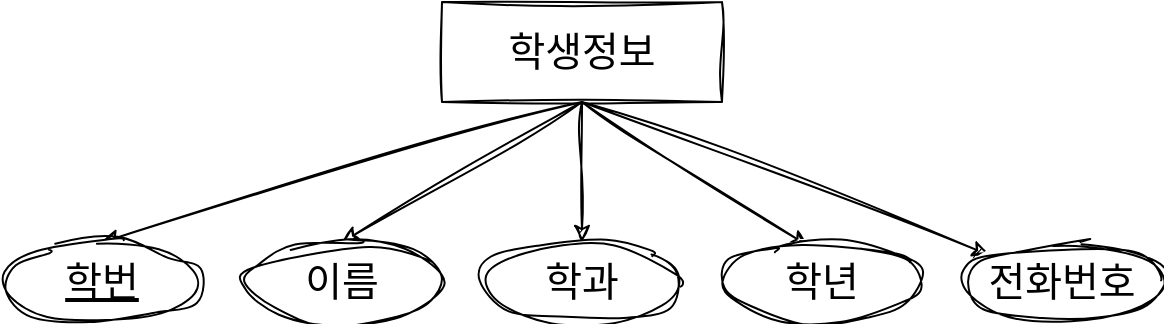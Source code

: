 <mxfile version="21.3.2" type="device">
  <diagram name="페이지-1" id="Qcyz2eNMx0Dtnq0dRxMU">
    <mxGraphModel dx="1434" dy="699" grid="1" gridSize="10" guides="1" tooltips="1" connect="1" arrows="1" fold="1" page="1" pageScale="1" pageWidth="4681" pageHeight="3300" math="0" shadow="0">
      <root>
        <mxCell id="0" />
        <mxCell id="1" parent="0" />
        <mxCell id="5CWoo_DAxz7G8fUEGESb-7" style="sketch=1;hachureGap=4;jiggle=2;curveFitting=1;orthogonalLoop=1;jettySize=auto;html=1;entryX=0.5;entryY=0;entryDx=0;entryDy=0;fontFamily=Architects Daughter;fontSource=https%3A%2F%2Ffonts.googleapis.com%2Fcss%3Ffamily%3DArchitects%2BDaughter;fontSize=16;exitX=0.5;exitY=1;exitDx=0;exitDy=0;rounded=0;" edge="1" parent="1" source="5CWoo_DAxz7G8fUEGESb-1" target="5CWoo_DAxz7G8fUEGESb-2">
          <mxGeometry relative="1" as="geometry" />
        </mxCell>
        <mxCell id="5CWoo_DAxz7G8fUEGESb-8" style="sketch=1;hachureGap=4;jiggle=2;curveFitting=1;orthogonalLoop=1;jettySize=auto;html=1;entryX=0.5;entryY=0;entryDx=0;entryDy=0;fontFamily=Architects Daughter;fontSource=https%3A%2F%2Ffonts.googleapis.com%2Fcss%3Ffamily%3DArchitects%2BDaughter;fontSize=16;rounded=0;exitX=0.5;exitY=1;exitDx=0;exitDy=0;" edge="1" parent="1" source="5CWoo_DAxz7G8fUEGESb-1" target="5CWoo_DAxz7G8fUEGESb-3">
          <mxGeometry relative="1" as="geometry" />
        </mxCell>
        <mxCell id="5CWoo_DAxz7G8fUEGESb-9" style="sketch=1;hachureGap=4;jiggle=2;curveFitting=1;orthogonalLoop=1;jettySize=auto;html=1;entryX=0.5;entryY=0;entryDx=0;entryDy=0;fontFamily=Architects Daughter;fontSource=https%3A%2F%2Ffonts.googleapis.com%2Fcss%3Ffamily%3DArchitects%2BDaughter;fontSize=16;rounded=0;" edge="1" parent="1" source="5CWoo_DAxz7G8fUEGESb-1" target="5CWoo_DAxz7G8fUEGESb-4">
          <mxGeometry relative="1" as="geometry" />
        </mxCell>
        <mxCell id="5CWoo_DAxz7G8fUEGESb-10" style="sketch=1;hachureGap=4;jiggle=2;curveFitting=1;orthogonalLoop=1;jettySize=auto;html=1;entryX=0.43;entryY=0.05;entryDx=0;entryDy=0;entryPerimeter=0;fontFamily=Architects Daughter;fontSource=https%3A%2F%2Ffonts.googleapis.com%2Fcss%3Ffamily%3DArchitects%2BDaughter;fontSize=16;rounded=0;exitX=0.5;exitY=1;exitDx=0;exitDy=0;" edge="1" parent="1" source="5CWoo_DAxz7G8fUEGESb-1" target="5CWoo_DAxz7G8fUEGESb-5">
          <mxGeometry relative="1" as="geometry" />
        </mxCell>
        <mxCell id="5CWoo_DAxz7G8fUEGESb-11" style="sketch=1;hachureGap=4;jiggle=2;curveFitting=1;orthogonalLoop=1;jettySize=auto;html=1;fontFamily=Architects Daughter;fontSource=https%3A%2F%2Ffonts.googleapis.com%2Fcss%3Ffamily%3DArchitects%2BDaughter;fontSize=16;exitX=0.5;exitY=1;exitDx=0;exitDy=0;rounded=0;" edge="1" parent="1" source="5CWoo_DAxz7G8fUEGESb-1" target="5CWoo_DAxz7G8fUEGESb-6">
          <mxGeometry relative="1" as="geometry" />
        </mxCell>
        <mxCell id="5CWoo_DAxz7G8fUEGESb-1" value="학생정보" style="whiteSpace=wrap;html=1;align=center;sketch=1;hachureGap=4;jiggle=2;curveFitting=1;fontFamily=Architects Daughter;fontSource=https%3A%2F%2Ffonts.googleapis.com%2Fcss%3Ffamily%3DArchitects%2BDaughter;fontSize=20;" vertex="1" parent="1">
          <mxGeometry x="550" y="160" width="140" height="50" as="geometry" />
        </mxCell>
        <mxCell id="5CWoo_DAxz7G8fUEGESb-2" value="학번" style="ellipse;whiteSpace=wrap;html=1;align=center;fontStyle=4;sketch=1;hachureGap=4;jiggle=2;curveFitting=1;fontFamily=Architects Daughter;fontSource=https%3A%2F%2Ffonts.googleapis.com%2Fcss%3Ffamily%3DArchitects%2BDaughter;fontSize=20;" vertex="1" parent="1">
          <mxGeometry x="330" y="280" width="100" height="40" as="geometry" />
        </mxCell>
        <mxCell id="5CWoo_DAxz7G8fUEGESb-3" value="이름" style="ellipse;whiteSpace=wrap;html=1;align=center;sketch=1;hachureGap=4;jiggle=2;curveFitting=1;fontFamily=Architects Daughter;fontSource=https%3A%2F%2Ffonts.googleapis.com%2Fcss%3Ffamily%3DArchitects%2BDaughter;fontSize=20;" vertex="1" parent="1">
          <mxGeometry x="450" y="280" width="100" height="40" as="geometry" />
        </mxCell>
        <mxCell id="5CWoo_DAxz7G8fUEGESb-4" value="학과" style="ellipse;whiteSpace=wrap;html=1;align=center;sketch=1;hachureGap=4;jiggle=2;curveFitting=1;fontFamily=Architects Daughter;fontSource=https%3A%2F%2Ffonts.googleapis.com%2Fcss%3Ffamily%3DArchitects%2BDaughter;fontSize=20;" vertex="1" parent="1">
          <mxGeometry x="570" y="280" width="100" height="40" as="geometry" />
        </mxCell>
        <mxCell id="5CWoo_DAxz7G8fUEGESb-5" value="학년" style="ellipse;whiteSpace=wrap;html=1;align=center;sketch=1;hachureGap=4;jiggle=2;curveFitting=1;fontFamily=Architects Daughter;fontSource=https%3A%2F%2Ffonts.googleapis.com%2Fcss%3Ffamily%3DArchitects%2BDaughter;fontSize=20;" vertex="1" parent="1">
          <mxGeometry x="690" y="280" width="100" height="40" as="geometry" />
        </mxCell>
        <mxCell id="5CWoo_DAxz7G8fUEGESb-6" value="전화번호" style="ellipse;whiteSpace=wrap;html=1;align=center;sketch=1;hachureGap=4;jiggle=2;curveFitting=1;fontFamily=Architects Daughter;fontSource=https%3A%2F%2Ffonts.googleapis.com%2Fcss%3Ffamily%3DArchitects%2BDaughter;fontSize=20;" vertex="1" parent="1">
          <mxGeometry x="810" y="280" width="100" height="40" as="geometry" />
        </mxCell>
      </root>
    </mxGraphModel>
  </diagram>
</mxfile>
